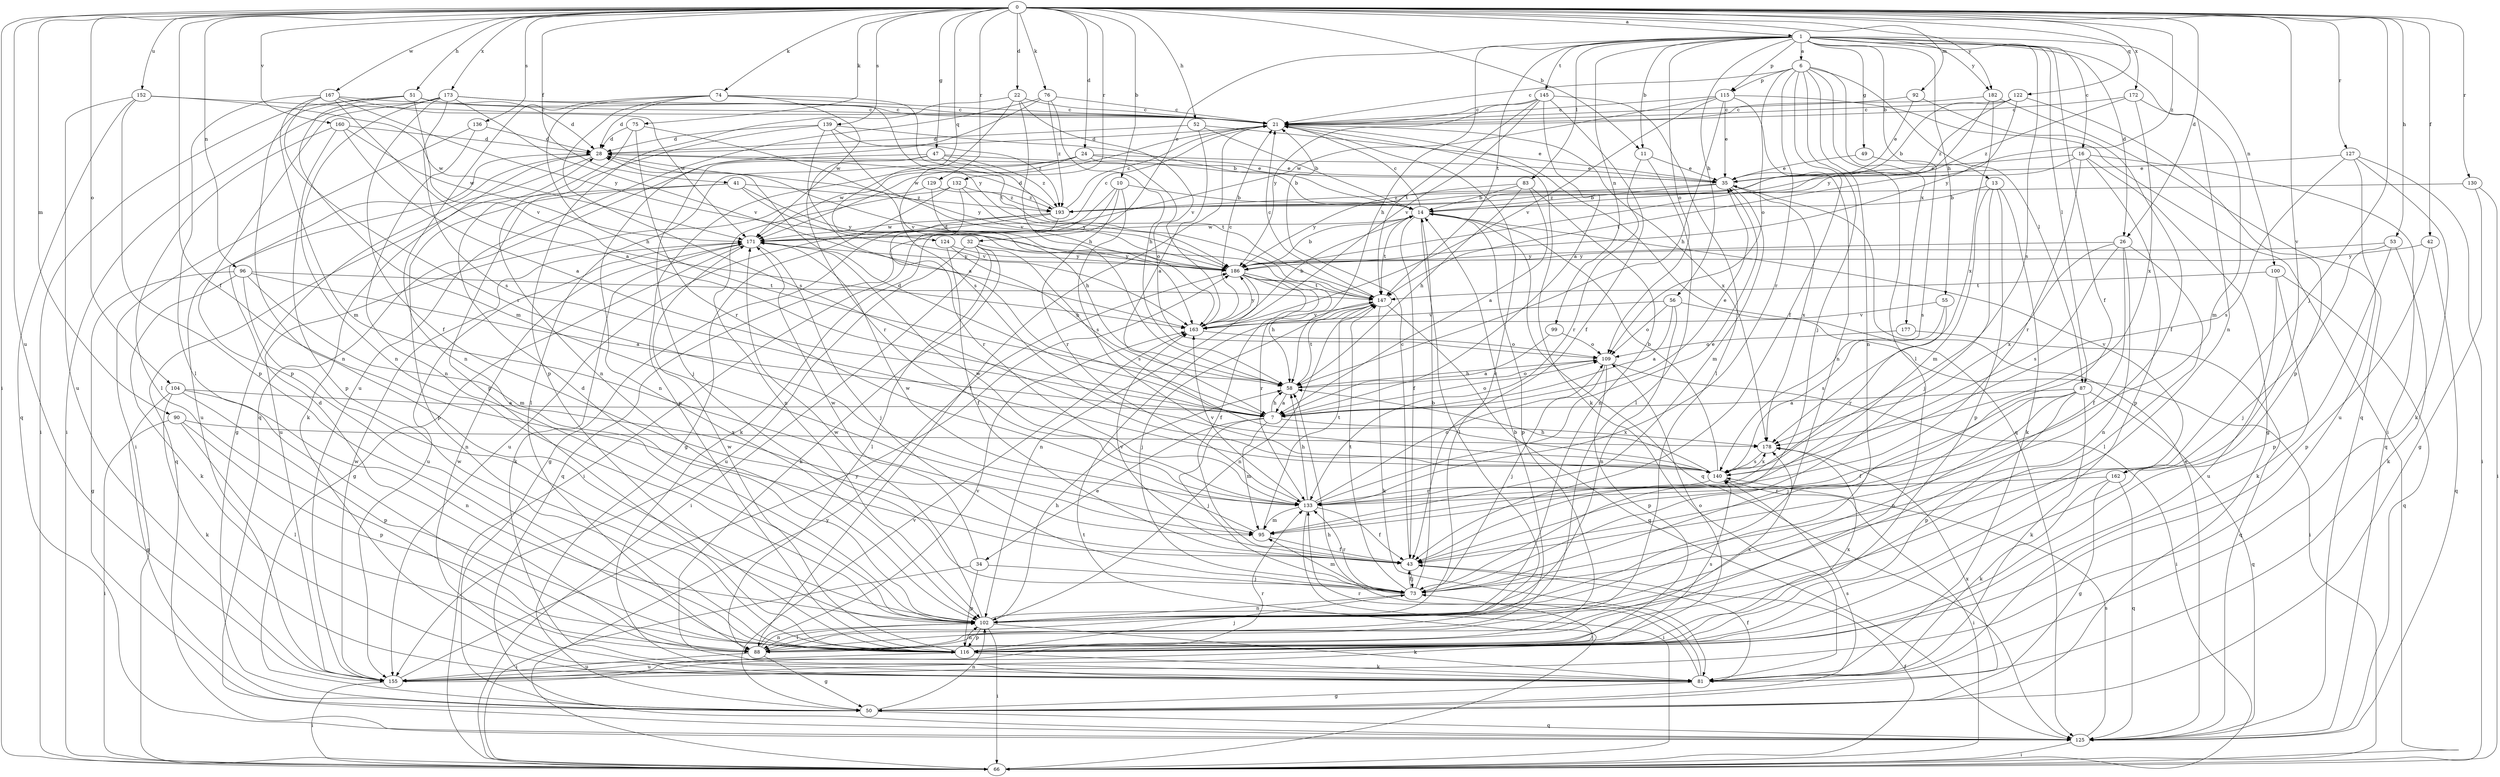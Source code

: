 strict digraph  {
0;
1;
6;
7;
10;
11;
13;
14;
16;
21;
22;
24;
26;
28;
32;
34;
35;
41;
42;
43;
47;
49;
50;
51;
52;
53;
55;
56;
58;
66;
73;
74;
75;
76;
81;
83;
87;
88;
90;
92;
95;
96;
99;
100;
102;
104;
109;
115;
116;
122;
124;
125;
127;
129;
130;
132;
133;
136;
139;
140;
145;
147;
152;
155;
160;
162;
163;
167;
171;
172;
173;
177;
178;
182;
186;
193;
0 -> 1  [label=a];
0 -> 10  [label=b];
0 -> 11  [label=b];
0 -> 22  [label=d];
0 -> 24  [label=d];
0 -> 26  [label=d];
0 -> 41  [label=f];
0 -> 42  [label=f];
0 -> 43  [label=f];
0 -> 47  [label=g];
0 -> 51  [label=h];
0 -> 52  [label=h];
0 -> 53  [label=h];
0 -> 66  [label=i];
0 -> 73  [label=j];
0 -> 74  [label=k];
0 -> 75  [label=k];
0 -> 76  [label=k];
0 -> 90  [label=m];
0 -> 92  [label=m];
0 -> 96  [label=n];
0 -> 104  [label=o];
0 -> 122  [label=q];
0 -> 124  [label=q];
0 -> 127  [label=r];
0 -> 129  [label=r];
0 -> 130  [label=r];
0 -> 132  [label=r];
0 -> 136  [label=s];
0 -> 139  [label=s];
0 -> 152  [label=u];
0 -> 155  [label=u];
0 -> 160  [label=v];
0 -> 162  [label=v];
0 -> 167  [label=w];
0 -> 172  [label=x];
0 -> 173  [label=x];
0 -> 182  [label=y];
0 -> 193  [label=z];
1 -> 6  [label=a];
1 -> 11  [label=b];
1 -> 13  [label=b];
1 -> 16  [label=c];
1 -> 26  [label=d];
1 -> 32  [label=e];
1 -> 43  [label=f];
1 -> 49  [label=g];
1 -> 55  [label=h];
1 -> 56  [label=h];
1 -> 58  [label=h];
1 -> 83  [label=l];
1 -> 87  [label=l];
1 -> 99  [label=n];
1 -> 100  [label=n];
1 -> 102  [label=n];
1 -> 109  [label=o];
1 -> 115  [label=p];
1 -> 140  [label=s];
1 -> 145  [label=t];
1 -> 147  [label=t];
1 -> 182  [label=y];
6 -> 21  [label=c];
6 -> 43  [label=f];
6 -> 73  [label=j];
6 -> 87  [label=l];
6 -> 88  [label=l];
6 -> 102  [label=n];
6 -> 109  [label=o];
6 -> 115  [label=p];
6 -> 133  [label=r];
6 -> 177  [label=x];
7 -> 28  [label=d];
7 -> 34  [label=e];
7 -> 35  [label=e];
7 -> 58  [label=h];
7 -> 73  [label=j];
7 -> 95  [label=m];
7 -> 109  [label=o];
7 -> 178  [label=x];
10 -> 14  [label=b];
10 -> 66  [label=i];
10 -> 81  [label=k];
10 -> 133  [label=r];
10 -> 140  [label=s];
11 -> 35  [label=e];
11 -> 88  [label=l];
11 -> 133  [label=r];
13 -> 14  [label=b];
13 -> 73  [label=j];
13 -> 81  [label=k];
13 -> 95  [label=m];
13 -> 116  [label=p];
14 -> 21  [label=c];
14 -> 43  [label=f];
14 -> 88  [label=l];
14 -> 116  [label=p];
14 -> 125  [label=q];
14 -> 147  [label=t];
14 -> 162  [label=v];
14 -> 171  [label=w];
16 -> 35  [label=e];
16 -> 50  [label=g];
16 -> 116  [label=p];
16 -> 125  [label=q];
16 -> 133  [label=r];
16 -> 147  [label=t];
21 -> 28  [label=d];
21 -> 81  [label=k];
21 -> 88  [label=l];
21 -> 125  [label=q];
21 -> 171  [label=w];
21 -> 178  [label=x];
22 -> 21  [label=c];
22 -> 58  [label=h];
22 -> 116  [label=p];
22 -> 140  [label=s];
22 -> 163  [label=v];
24 -> 14  [label=b];
24 -> 35  [label=e];
24 -> 88  [label=l];
24 -> 109  [label=o];
24 -> 116  [label=p];
24 -> 171  [label=w];
26 -> 43  [label=f];
26 -> 88  [label=l];
26 -> 102  [label=n];
26 -> 140  [label=s];
26 -> 178  [label=x];
26 -> 186  [label=y];
28 -> 35  [label=e];
28 -> 50  [label=g];
28 -> 81  [label=k];
28 -> 155  [label=u];
28 -> 186  [label=y];
32 -> 66  [label=i];
32 -> 81  [label=k];
32 -> 88  [label=l];
32 -> 140  [label=s];
32 -> 155  [label=u];
32 -> 186  [label=y];
34 -> 66  [label=i];
34 -> 73  [label=j];
34 -> 116  [label=p];
34 -> 171  [label=w];
35 -> 14  [label=b];
35 -> 95  [label=m];
35 -> 178  [label=x];
35 -> 193  [label=z];
41 -> 116  [label=p];
41 -> 125  [label=q];
41 -> 163  [label=v];
41 -> 186  [label=y];
41 -> 193  [label=z];
42 -> 116  [label=p];
42 -> 125  [label=q];
42 -> 186  [label=y];
43 -> 21  [label=c];
43 -> 73  [label=j];
43 -> 163  [label=v];
47 -> 35  [label=e];
47 -> 73  [label=j];
47 -> 102  [label=n];
47 -> 133  [label=r];
47 -> 147  [label=t];
47 -> 193  [label=z];
49 -> 35  [label=e];
49 -> 140  [label=s];
50 -> 102  [label=n];
50 -> 125  [label=q];
50 -> 140  [label=s];
50 -> 163  [label=v];
50 -> 178  [label=x];
51 -> 21  [label=c];
51 -> 28  [label=d];
51 -> 66  [label=i];
51 -> 95  [label=m];
51 -> 102  [label=n];
51 -> 163  [label=v];
52 -> 7  [label=a];
52 -> 14  [label=b];
52 -> 28  [label=d];
52 -> 35  [label=e];
53 -> 73  [label=j];
53 -> 81  [label=k];
53 -> 116  [label=p];
53 -> 186  [label=y];
55 -> 133  [label=r];
55 -> 140  [label=s];
55 -> 163  [label=v];
56 -> 7  [label=a];
56 -> 66  [label=i];
56 -> 102  [label=n];
56 -> 109  [label=o];
56 -> 163  [label=v];
58 -> 7  [label=a];
58 -> 109  [label=o];
58 -> 147  [label=t];
66 -> 43  [label=f];
66 -> 147  [label=t];
66 -> 186  [label=y];
73 -> 14  [label=b];
73 -> 43  [label=f];
73 -> 95  [label=m];
73 -> 102  [label=n];
73 -> 133  [label=r];
73 -> 147  [label=t];
74 -> 21  [label=c];
74 -> 28  [label=d];
74 -> 58  [label=h];
74 -> 102  [label=n];
74 -> 140  [label=s];
74 -> 147  [label=t];
74 -> 171  [label=w];
75 -> 28  [label=d];
75 -> 102  [label=n];
75 -> 133  [label=r];
75 -> 163  [label=v];
76 -> 21  [label=c];
76 -> 58  [label=h];
76 -> 125  [label=q];
76 -> 155  [label=u];
76 -> 193  [label=z];
81 -> 43  [label=f];
81 -> 50  [label=g];
81 -> 58  [label=h];
81 -> 133  [label=r];
81 -> 171  [label=w];
83 -> 7  [label=a];
83 -> 14  [label=b];
83 -> 58  [label=h];
83 -> 102  [label=n];
83 -> 186  [label=y];
87 -> 7  [label=a];
87 -> 43  [label=f];
87 -> 73  [label=j];
87 -> 81  [label=k];
87 -> 102  [label=n];
87 -> 116  [label=p];
87 -> 125  [label=q];
88 -> 14  [label=b];
88 -> 28  [label=d];
88 -> 50  [label=g];
88 -> 102  [label=n];
88 -> 155  [label=u];
88 -> 163  [label=v];
88 -> 178  [label=x];
90 -> 66  [label=i];
90 -> 88  [label=l];
90 -> 116  [label=p];
90 -> 178  [label=x];
92 -> 21  [label=c];
92 -> 35  [label=e];
92 -> 43  [label=f];
95 -> 43  [label=f];
95 -> 147  [label=t];
95 -> 171  [label=w];
96 -> 7  [label=a];
96 -> 50  [label=g];
96 -> 81  [label=k];
96 -> 95  [label=m];
96 -> 102  [label=n];
96 -> 147  [label=t];
99 -> 7  [label=a];
99 -> 109  [label=o];
100 -> 81  [label=k];
100 -> 125  [label=q];
100 -> 147  [label=t];
100 -> 155  [label=u];
102 -> 21  [label=c];
102 -> 28  [label=d];
102 -> 58  [label=h];
102 -> 66  [label=i];
102 -> 81  [label=k];
102 -> 88  [label=l];
102 -> 116  [label=p];
102 -> 171  [label=w];
104 -> 7  [label=a];
104 -> 50  [label=g];
104 -> 81  [label=k];
104 -> 102  [label=n];
104 -> 116  [label=p];
109 -> 58  [label=h];
109 -> 66  [label=i];
109 -> 73  [label=j];
109 -> 116  [label=p];
115 -> 21  [label=c];
115 -> 35  [label=e];
115 -> 58  [label=h];
115 -> 66  [label=i];
115 -> 102  [label=n];
115 -> 163  [label=v];
115 -> 171  [label=w];
116 -> 73  [label=j];
116 -> 81  [label=k];
116 -> 102  [label=n];
116 -> 109  [label=o];
116 -> 140  [label=s];
116 -> 155  [label=u];
116 -> 171  [label=w];
116 -> 178  [label=x];
122 -> 14  [label=b];
122 -> 21  [label=c];
122 -> 116  [label=p];
122 -> 186  [label=y];
122 -> 193  [label=z];
124 -> 43  [label=f];
124 -> 58  [label=h];
124 -> 186  [label=y];
125 -> 35  [label=e];
125 -> 66  [label=i];
125 -> 140  [label=s];
127 -> 35  [label=e];
127 -> 66  [label=i];
127 -> 81  [label=k];
127 -> 140  [label=s];
127 -> 155  [label=u];
129 -> 58  [label=h];
129 -> 155  [label=u];
129 -> 193  [label=z];
130 -> 50  [label=g];
130 -> 66  [label=i];
130 -> 193  [label=z];
132 -> 50  [label=g];
132 -> 102  [label=n];
132 -> 133  [label=r];
132 -> 186  [label=y];
132 -> 193  [label=z];
133 -> 35  [label=e];
133 -> 43  [label=f];
133 -> 58  [label=h];
133 -> 66  [label=i];
133 -> 95  [label=m];
133 -> 109  [label=o];
133 -> 163  [label=v];
133 -> 171  [label=w];
136 -> 28  [label=d];
136 -> 66  [label=i];
136 -> 102  [label=n];
139 -> 7  [label=a];
139 -> 14  [label=b];
139 -> 28  [label=d];
139 -> 116  [label=p];
139 -> 163  [label=v];
139 -> 193  [label=z];
140 -> 14  [label=b];
140 -> 58  [label=h];
140 -> 66  [label=i];
140 -> 133  [label=r];
140 -> 178  [label=x];
145 -> 7  [label=a];
145 -> 21  [label=c];
145 -> 43  [label=f];
145 -> 88  [label=l];
145 -> 147  [label=t];
145 -> 163  [label=v];
145 -> 186  [label=y];
147 -> 21  [label=c];
147 -> 28  [label=d];
147 -> 73  [label=j];
147 -> 81  [label=k];
147 -> 102  [label=n];
147 -> 125  [label=q];
147 -> 163  [label=v];
152 -> 21  [label=c];
152 -> 116  [label=p];
152 -> 125  [label=q];
152 -> 155  [label=u];
152 -> 171  [label=w];
155 -> 66  [label=i];
155 -> 73  [label=j];
155 -> 133  [label=r];
155 -> 171  [label=w];
155 -> 186  [label=y];
160 -> 7  [label=a];
160 -> 28  [label=d];
160 -> 88  [label=l];
160 -> 116  [label=p];
160 -> 171  [label=w];
162 -> 50  [label=g];
162 -> 81  [label=k];
162 -> 125  [label=q];
162 -> 133  [label=r];
163 -> 14  [label=b];
163 -> 21  [label=c];
163 -> 109  [label=o];
163 -> 186  [label=y];
167 -> 7  [label=a];
167 -> 21  [label=c];
167 -> 88  [label=l];
167 -> 95  [label=m];
167 -> 133  [label=r];
167 -> 171  [label=w];
167 -> 186  [label=y];
171 -> 21  [label=c];
171 -> 50  [label=g];
171 -> 73  [label=j];
171 -> 81  [label=k];
171 -> 155  [label=u];
171 -> 186  [label=y];
172 -> 21  [label=c];
172 -> 95  [label=m];
172 -> 178  [label=x];
172 -> 193  [label=z];
173 -> 21  [label=c];
173 -> 43  [label=f];
173 -> 66  [label=i];
173 -> 102  [label=n];
173 -> 116  [label=p];
173 -> 140  [label=s];
173 -> 163  [label=v];
173 -> 186  [label=y];
177 -> 109  [label=o];
177 -> 125  [label=q];
178 -> 140  [label=s];
182 -> 21  [label=c];
182 -> 125  [label=q];
182 -> 178  [label=x];
182 -> 186  [label=y];
186 -> 14  [label=b];
186 -> 43  [label=f];
186 -> 58  [label=h];
186 -> 102  [label=n];
186 -> 133  [label=r];
186 -> 147  [label=t];
193 -> 21  [label=c];
193 -> 28  [label=d];
193 -> 50  [label=g];
193 -> 125  [label=q];
193 -> 155  [label=u];
193 -> 171  [label=w];
}
